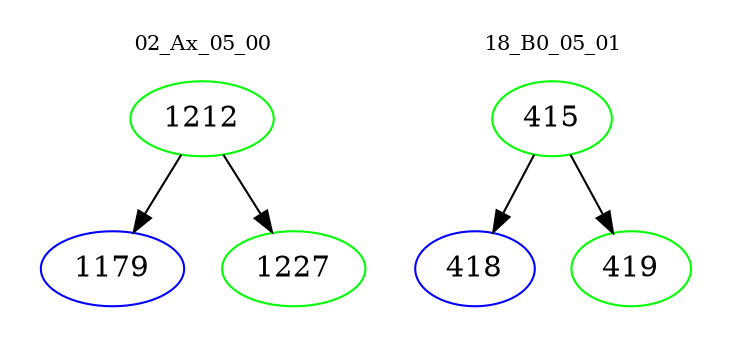 digraph{
subgraph cluster_0 {
color = white
label = "02_Ax_05_00";
fontsize=10;
T0_1212 [label="1212", color="green"]
T0_1212 -> T0_1179 [color="black"]
T0_1179 [label="1179", color="blue"]
T0_1212 -> T0_1227 [color="black"]
T0_1227 [label="1227", color="green"]
}
subgraph cluster_1 {
color = white
label = "18_B0_05_01";
fontsize=10;
T1_415 [label="415", color="green"]
T1_415 -> T1_418 [color="black"]
T1_418 [label="418", color="blue"]
T1_415 -> T1_419 [color="black"]
T1_419 [label="419", color="green"]
}
}
